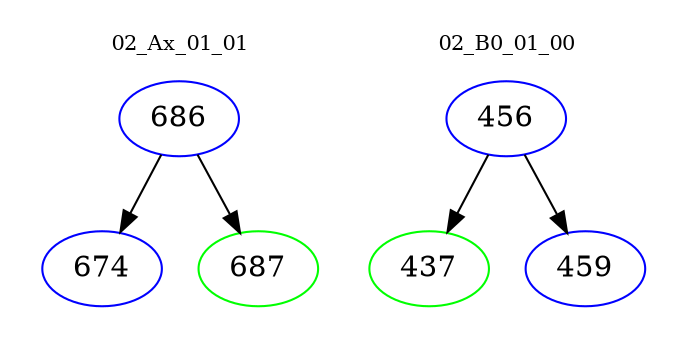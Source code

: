 digraph{
subgraph cluster_0 {
color = white
label = "02_Ax_01_01";
fontsize=10;
T0_686 [label="686", color="blue"]
T0_686 -> T0_674 [color="black"]
T0_674 [label="674", color="blue"]
T0_686 -> T0_687 [color="black"]
T0_687 [label="687", color="green"]
}
subgraph cluster_1 {
color = white
label = "02_B0_01_00";
fontsize=10;
T1_456 [label="456", color="blue"]
T1_456 -> T1_437 [color="black"]
T1_437 [label="437", color="green"]
T1_456 -> T1_459 [color="black"]
T1_459 [label="459", color="blue"]
}
}
